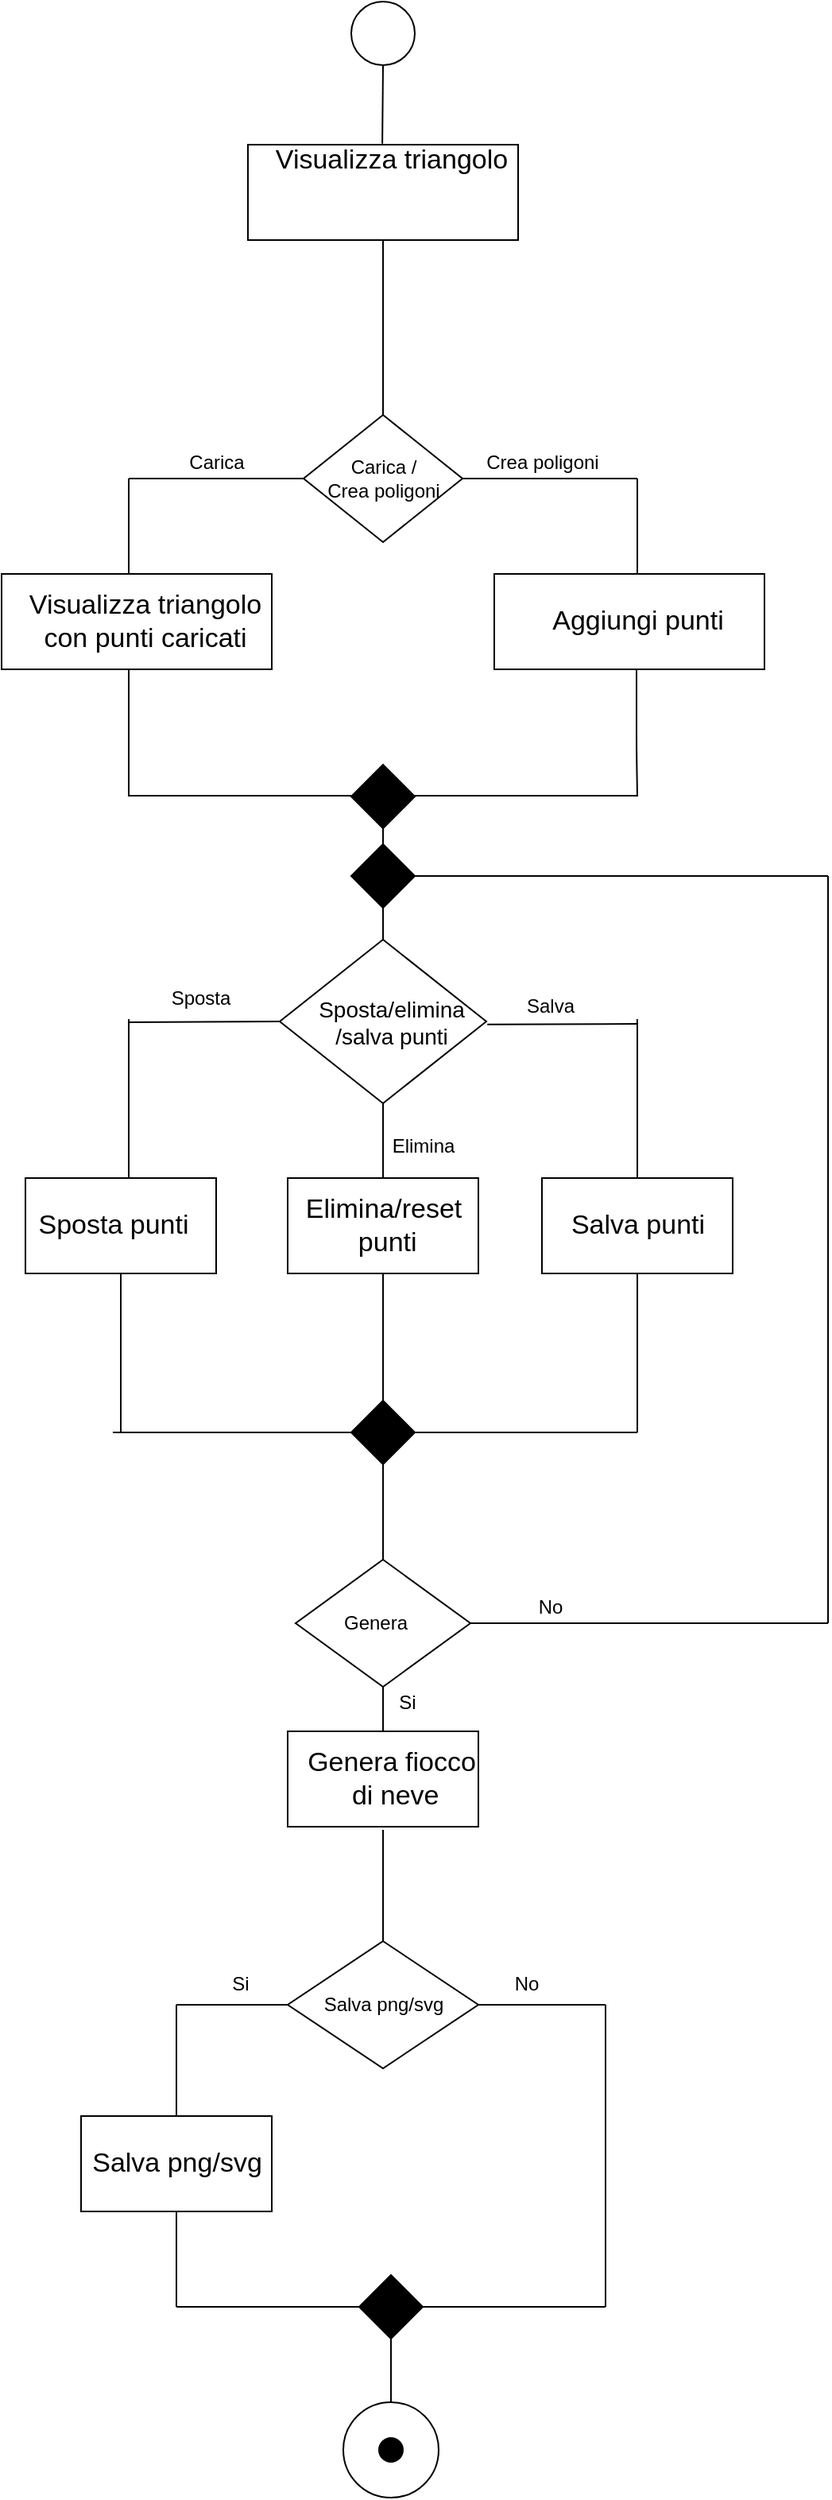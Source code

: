 <mxfile version="12.4.1" type="device" pages="1"><diagram id="XmvkfAtZ6qO05yQJNTPK" name="Page-1"><mxGraphModel dx="1038" dy="548" grid="1" gridSize="10" guides="1" tooltips="1" connect="1" arrows="1" fold="1" page="1" pageScale="1" pageWidth="827" pageHeight="1169" math="0" shadow="0"><root><mxCell id="0"/><mxCell id="1" parent="0"/><mxCell id="49J5L3dERmYPHwgBd9uz-25" value="" style="rounded=0;whiteSpace=wrap;html=1;" vertex="1" parent="1"><mxGeometry x="160" y="380" width="170" height="60" as="geometry"/></mxCell><mxCell id="49J5L3dERmYPHwgBd9uz-40" value="" style="rounded=0;whiteSpace=wrap;html=1;" vertex="1" parent="1"><mxGeometry x="470" y="380" width="170" height="60" as="geometry"/></mxCell><mxCell id="49J5L3dERmYPHwgBd9uz-6" value="" style="endArrow=none;html=1;entryX=0.5;entryY=1;entryDx=0;entryDy=0;" edge="1" parent="1"><mxGeometry width="50" height="50" relative="1" as="geometry"><mxPoint x="400" y="280" as="sourcePoint"/><mxPoint x="400" y="150" as="targetPoint"/><Array as="points"/></mxGeometry></mxCell><mxCell id="49J5L3dERmYPHwgBd9uz-7" value="" style="rhombus;whiteSpace=wrap;html=1;direction=south;" vertex="1" parent="1"><mxGeometry x="350" y="280" width="100" height="80" as="geometry"/></mxCell><mxCell id="49J5L3dERmYPHwgBd9uz-8" value="Carica /&lt;br&gt;Crea poligoni" style="text;html=1;align=center;verticalAlign=middle;resizable=0;points=[];;autosize=1;" vertex="1" parent="1"><mxGeometry x="360" y="305" width="80" height="30" as="geometry"/></mxCell><mxCell id="49J5L3dERmYPHwgBd9uz-13" value="" style="endArrow=none;html=1;exitX=0.5;exitY=0;exitDx=0;exitDy=0;" edge="1" parent="1" source="49J5L3dERmYPHwgBd9uz-7"><mxGeometry width="50" height="50" relative="1" as="geometry"><mxPoint x="510" y="360" as="sourcePoint"/><mxPoint x="560" y="320" as="targetPoint"/></mxGeometry></mxCell><mxCell id="49J5L3dERmYPHwgBd9uz-14" value="Carica" style="text;html=1;align=center;verticalAlign=middle;resizable=0;points=[];;autosize=1;" vertex="1" parent="1"><mxGeometry x="270" y="300" width="50" height="20" as="geometry"/></mxCell><mxCell id="49J5L3dERmYPHwgBd9uz-15" value="Crea poligoni" style="text;html=1;align=center;verticalAlign=middle;resizable=0;points=[];;autosize=1;" vertex="1" parent="1"><mxGeometry x="460" y="300" width="80" height="20" as="geometry"/></mxCell><mxCell id="49J5L3dERmYPHwgBd9uz-16" value="" style="endArrow=none;html=1;entryX=0.5;entryY=1;entryDx=0;entryDy=0;" edge="1" parent="1" target="49J5L3dERmYPHwgBd9uz-7"><mxGeometry width="50" height="50" relative="1" as="geometry"><mxPoint x="240" y="320" as="sourcePoint"/><mxPoint x="260" y="310" as="targetPoint"/></mxGeometry></mxCell><mxCell id="49J5L3dERmYPHwgBd9uz-19" value="" style="endArrow=none;html=1;" edge="1" parent="1"><mxGeometry width="50" height="50" relative="1" as="geometry"><mxPoint x="240" y="380" as="sourcePoint"/><mxPoint x="240" y="320" as="targetPoint"/></mxGeometry></mxCell><mxCell id="49J5L3dERmYPHwgBd9uz-23" value="" style="rounded=0;whiteSpace=wrap;html=1;" vertex="1" parent="1"><mxGeometry x="315" y="110" width="170" height="60" as="geometry"/></mxCell><mxCell id="49J5L3dERmYPHwgBd9uz-24" value="&lt;font style=&quot;font-size: 17px&quot;&gt;Visualizza triangolo&lt;br&gt;con punti caricati&lt;br&gt;&lt;/font&gt;" style="text;html=1;align=center;verticalAlign=middle;resizable=0;points=[];;autosize=1;" vertex="1" parent="1"><mxGeometry x="170" y="395" width="160" height="30" as="geometry"/></mxCell><mxCell id="49J5L3dERmYPHwgBd9uz-26" value="" style="endArrow=none;html=1;" edge="1" parent="1"><mxGeometry width="50" height="50" relative="1" as="geometry"><mxPoint x="560" y="380" as="sourcePoint"/><mxPoint x="560" y="320" as="targetPoint"/></mxGeometry></mxCell><mxCell id="49J5L3dERmYPHwgBd9uz-5" value="&lt;font style=&quot;font-size: 17px&quot;&gt;Visualizza triangolo&lt;/font&gt;" style="text;html=1;align=center;verticalAlign=middle;resizable=0;points=[];;autosize=1;" vertex="1" parent="1"><mxGeometry x="325" y="110" width="160" height="20" as="geometry"/></mxCell><mxCell id="49J5L3dERmYPHwgBd9uz-41" value="&lt;font style=&quot;font-size: 17px&quot;&gt;Aggiungi punti&lt;/font&gt;" style="text;html=1;align=center;verticalAlign=middle;resizable=0;points=[];;autosize=1;" vertex="1" parent="1"><mxGeometry x="500" y="400" width="120" height="20" as="geometry"/></mxCell><mxCell id="49J5L3dERmYPHwgBd9uz-45" value="" style="endArrow=none;html=1;" edge="1" parent="1"><mxGeometry width="50" height="50" relative="1" as="geometry"><mxPoint x="560" y="520" as="sourcePoint"/><mxPoint x="559.5" y="440" as="targetPoint"/><Array as="points"><mxPoint x="559.5" y="490"/></Array></mxGeometry></mxCell><mxCell id="49J5L3dERmYPHwgBd9uz-46" value="" style="endArrow=none;html=1;" edge="1" parent="1"><mxGeometry width="50" height="50" relative="1" as="geometry"><mxPoint x="240" y="520" as="sourcePoint"/><mxPoint x="240" y="440" as="targetPoint"/><Array as="points"><mxPoint x="240" y="490"/></Array></mxGeometry></mxCell><mxCell id="49J5L3dERmYPHwgBd9uz-47" value="" style="endArrow=none;html=1;" edge="1" parent="1"><mxGeometry width="50" height="50" relative="1" as="geometry"><mxPoint x="240" y="519.5" as="sourcePoint"/><mxPoint x="380" y="519.5" as="targetPoint"/></mxGeometry></mxCell><mxCell id="49J5L3dERmYPHwgBd9uz-48" value="" style="endArrow=none;html=1;" edge="1" parent="1"><mxGeometry width="50" height="50" relative="1" as="geometry"><mxPoint x="420.0" y="519.5" as="sourcePoint"/><mxPoint x="560" y="519.5" as="targetPoint"/></mxGeometry></mxCell><mxCell id="49J5L3dERmYPHwgBd9uz-49" value="" style="rhombus;whiteSpace=wrap;html=1;fillColor=#000000;" vertex="1" parent="1"><mxGeometry x="380" y="500" width="40" height="40" as="geometry"/></mxCell><mxCell id="49J5L3dERmYPHwgBd9uz-50" value="" style="endArrow=none;html=1;entryX=0.5;entryY=1;entryDx=0;entryDy=0;" edge="1" parent="1" target="49J5L3dERmYPHwgBd9uz-49"><mxGeometry width="50" height="50" relative="1" as="geometry"><mxPoint x="400" y="630" as="sourcePoint"/><mxPoint x="410" y="630" as="targetPoint"/></mxGeometry></mxCell><mxCell id="49J5L3dERmYPHwgBd9uz-52" value="" style="rhombus;whiteSpace=wrap;html=1;direction=south;" vertex="1" parent="1"><mxGeometry x="335" y="610" width="130" height="103" as="geometry"/></mxCell><mxCell id="49J5L3dERmYPHwgBd9uz-53" value="&lt;font style=&quot;font-size: 14px&quot;&gt;Sposta/elimina&lt;br&gt;/salva punti&lt;/font&gt;" style="text;html=1;align=center;verticalAlign=middle;resizable=0;points=[];;autosize=1;" vertex="1" parent="1"><mxGeometry x="350" y="646.5" width="110" height="30" as="geometry"/></mxCell><mxCell id="49J5L3dERmYPHwgBd9uz-54" value="" style="endArrow=none;html=1;entryX=0.5;entryY=1;entryDx=0;entryDy=0;" edge="1" parent="1" target="49J5L3dERmYPHwgBd9uz-52"><mxGeometry width="50" height="50" relative="1" as="geometry"><mxPoint x="240" y="662" as="sourcePoint"/><mxPoint x="380" y="720" as="targetPoint"/></mxGeometry></mxCell><mxCell id="49J5L3dERmYPHwgBd9uz-55" value="" style="endArrow=none;html=1;exitX=1.051;exitY=0.564;exitDx=0;exitDy=0;exitPerimeter=0;" edge="1" parent="1" source="49J5L3dERmYPHwgBd9uz-53"><mxGeometry width="50" height="50" relative="1" as="geometry"><mxPoint x="520" y="690" as="sourcePoint"/><mxPoint x="560" y="663" as="targetPoint"/></mxGeometry></mxCell><mxCell id="49J5L3dERmYPHwgBd9uz-56" value="" style="endArrow=none;html=1;" edge="1" parent="1"><mxGeometry width="50" height="50" relative="1" as="geometry"><mxPoint x="240" y="760" as="sourcePoint"/><mxPoint x="240" y="660" as="targetPoint"/></mxGeometry></mxCell><mxCell id="49J5L3dERmYPHwgBd9uz-57" value="" style="endArrow=none;html=1;" edge="1" parent="1"><mxGeometry width="50" height="50" relative="1" as="geometry"><mxPoint x="560" y="760" as="sourcePoint"/><mxPoint x="560" y="660" as="targetPoint"/></mxGeometry></mxCell><mxCell id="49J5L3dERmYPHwgBd9uz-58" value="" style="rounded=0;whiteSpace=wrap;html=1;" vertex="1" parent="1"><mxGeometry x="175" y="760" width="120" height="60" as="geometry"/></mxCell><mxCell id="49J5L3dERmYPHwgBd9uz-59" value="&lt;font style=&quot;font-size: 17px&quot;&gt;Sposta punti&lt;/font&gt;" style="text;html=1;align=center;verticalAlign=middle;resizable=0;points=[];;autosize=1;" vertex="1" parent="1"><mxGeometry x="175" y="780" width="110" height="20" as="geometry"/></mxCell><mxCell id="49J5L3dERmYPHwgBd9uz-60" value="Sposta" style="text;html=1;align=center;verticalAlign=middle;resizable=0;points=[];;autosize=1;" vertex="1" parent="1"><mxGeometry x="260" y="636.5" width="50" height="20" as="geometry"/></mxCell><mxCell id="49J5L3dERmYPHwgBd9uz-63" value="" style="endArrow=none;html=1;entryX=1;entryY=0.5;entryDx=0;entryDy=0;" edge="1" parent="1" target="49J5L3dERmYPHwgBd9uz-52"><mxGeometry width="50" height="50" relative="1" as="geometry"><mxPoint x="400" y="760" as="sourcePoint"/><mxPoint x="420" y="730" as="targetPoint"/></mxGeometry></mxCell><mxCell id="49J5L3dERmYPHwgBd9uz-64" value="" style="rounded=0;whiteSpace=wrap;html=1;" vertex="1" parent="1"><mxGeometry x="340" y="760" width="120" height="60" as="geometry"/></mxCell><mxCell id="49J5L3dERmYPHwgBd9uz-65" value="" style="rounded=0;whiteSpace=wrap;html=1;" vertex="1" parent="1"><mxGeometry x="500" y="760" width="120" height="60" as="geometry"/></mxCell><mxCell id="49J5L3dERmYPHwgBd9uz-66" value="&lt;font style=&quot;font-size: 17px&quot;&gt;Elimina/reset&lt;br&gt;&amp;nbsp;punti&lt;/font&gt;" style="text;html=1;align=center;verticalAlign=middle;resizable=0;points=[];;autosize=1;" vertex="1" parent="1"><mxGeometry x="345" y="775" width="110" height="30" as="geometry"/></mxCell><mxCell id="49J5L3dERmYPHwgBd9uz-67" value="&lt;font style=&quot;font-size: 17px&quot;&gt;Salva punti&lt;/font&gt;" style="text;html=1;align=center;verticalAlign=middle;resizable=0;points=[];;autosize=1;" vertex="1" parent="1"><mxGeometry x="510" y="780" width="100" height="20" as="geometry"/></mxCell><mxCell id="49J5L3dERmYPHwgBd9uz-68" value="" style="endArrow=none;html=1;entryX=0.5;entryY=1;entryDx=0;entryDy=0;" edge="1" parent="1" target="49J5L3dERmYPHwgBd9uz-58"><mxGeometry width="50" height="50" relative="1" as="geometry"><mxPoint x="235" y="920" as="sourcePoint"/><mxPoint x="260" y="890" as="targetPoint"/></mxGeometry></mxCell><mxCell id="49J5L3dERmYPHwgBd9uz-69" value="" style="endArrow=none;html=1;entryX=0.5;entryY=1;entryDx=0;entryDy=0;" edge="1" parent="1" target="49J5L3dERmYPHwgBd9uz-65"><mxGeometry width="50" height="50" relative="1" as="geometry"><mxPoint x="560" y="920" as="sourcePoint"/><mxPoint x="570" y="840" as="targetPoint"/></mxGeometry></mxCell><mxCell id="49J5L3dERmYPHwgBd9uz-70" value="" style="endArrow=none;html=1;entryX=0.5;entryY=1;entryDx=0;entryDy=0;exitX=0.5;exitY=0;exitDx=0;exitDy=0;" edge="1" parent="1" source="49J5L3dERmYPHwgBd9uz-73" target="49J5L3dERmYPHwgBd9uz-64"><mxGeometry width="50" height="50" relative="1" as="geometry"><mxPoint x="400" y="880" as="sourcePoint"/><mxPoint x="410" y="880" as="targetPoint"/></mxGeometry></mxCell><mxCell id="49J5L3dERmYPHwgBd9uz-71" value="" style="endArrow=none;html=1;entryX=0;entryY=0.5;entryDx=0;entryDy=0;" edge="1" parent="1" target="49J5L3dERmYPHwgBd9uz-73"><mxGeometry width="50" height="50" relative="1" as="geometry"><mxPoint x="230" y="920" as="sourcePoint"/><mxPoint x="360" y="920" as="targetPoint"/></mxGeometry></mxCell><mxCell id="49J5L3dERmYPHwgBd9uz-72" value="" style="endArrow=none;html=1;exitX=1;exitY=0.5;exitDx=0;exitDy=0;" edge="1" parent="1" source="49J5L3dERmYPHwgBd9uz-73"><mxGeometry width="50" height="50" relative="1" as="geometry"><mxPoint x="440" y="920" as="sourcePoint"/><mxPoint x="560" y="920" as="targetPoint"/></mxGeometry></mxCell><mxCell id="49J5L3dERmYPHwgBd9uz-73" value="" style="rhombus;whiteSpace=wrap;html=1;fillColor=#000000;" vertex="1" parent="1"><mxGeometry x="380" y="900" width="40" height="40" as="geometry"/></mxCell><mxCell id="49J5L3dERmYPHwgBd9uz-74" value="Elimina" style="text;html=1;align=center;verticalAlign=middle;resizable=0;points=[];;autosize=1;" vertex="1" parent="1"><mxGeometry x="400" y="730" width="50" height="20" as="geometry"/></mxCell><mxCell id="49J5L3dERmYPHwgBd9uz-75" value="Salva" style="text;html=1;align=center;verticalAlign=middle;resizable=0;points=[];;autosize=1;" vertex="1" parent="1"><mxGeometry x="485" y="641.5" width="40" height="20" as="geometry"/></mxCell><mxCell id="49J5L3dERmYPHwgBd9uz-76" value="" style="rhombus;whiteSpace=wrap;html=1;fillColor=#000000;" vertex="1" parent="1"><mxGeometry x="380" y="550" width="40" height="40" as="geometry"/></mxCell><mxCell id="49J5L3dERmYPHwgBd9uz-77" value="" style="endArrow=none;html=1;exitX=1;exitY=0.5;exitDx=0;exitDy=0;" edge="1" parent="1" source="49J5L3dERmYPHwgBd9uz-76"><mxGeometry width="50" height="50" relative="1" as="geometry"><mxPoint x="530" y="610" as="sourcePoint"/><mxPoint x="680" y="570" as="targetPoint"/></mxGeometry></mxCell><mxCell id="49J5L3dERmYPHwgBd9uz-78" value="" style="endArrow=none;html=1;" edge="1" parent="1"><mxGeometry width="50" height="50" relative="1" as="geometry"><mxPoint x="680" y="1040" as="sourcePoint"/><mxPoint x="680" y="570" as="targetPoint"/></mxGeometry></mxCell><mxCell id="49J5L3dERmYPHwgBd9uz-79" value="" style="endArrow=none;html=1;entryX=0.5;entryY=1;entryDx=0;entryDy=0;" edge="1" parent="1" target="49J5L3dERmYPHwgBd9uz-73"><mxGeometry width="50" height="50" relative="1" as="geometry"><mxPoint x="400" y="1000" as="sourcePoint"/><mxPoint x="410" y="990" as="targetPoint"/></mxGeometry></mxCell><mxCell id="49J5L3dERmYPHwgBd9uz-80" value="" style="rhombus;whiteSpace=wrap;html=1;" vertex="1" parent="1"><mxGeometry x="345" y="1000" width="110" height="80" as="geometry"/></mxCell><mxCell id="49J5L3dERmYPHwgBd9uz-81" value="Genera" style="text;html=1;align=center;verticalAlign=middle;resizable=0;points=[];;autosize=1;" vertex="1" parent="1"><mxGeometry x="370" y="1030" width="50" height="20" as="geometry"/></mxCell><mxCell id="49J5L3dERmYPHwgBd9uz-83" value="" style="endArrow=none;html=1;exitX=1;exitY=0.5;exitDx=0;exitDy=0;" edge="1" parent="1" source="49J5L3dERmYPHwgBd9uz-80"><mxGeometry width="50" height="50" relative="1" as="geometry"><mxPoint x="460" y="1040" as="sourcePoint"/><mxPoint x="680" y="1040" as="targetPoint"/></mxGeometry></mxCell><mxCell id="49J5L3dERmYPHwgBd9uz-84" value="No" style="text;html=1;align=center;verticalAlign=middle;resizable=0;points=[];;autosize=1;" vertex="1" parent="1"><mxGeometry x="490" y="1020" width="30" height="20" as="geometry"/></mxCell><mxCell id="49J5L3dERmYPHwgBd9uz-86" value="" style="endArrow=none;html=1;entryX=0.5;entryY=1;entryDx=0;entryDy=0;" edge="1" parent="1" target="49J5L3dERmYPHwgBd9uz-80"><mxGeometry width="50" height="50" relative="1" as="geometry"><mxPoint x="400" y="1120" as="sourcePoint"/><mxPoint x="290" y="1080" as="targetPoint"/></mxGeometry></mxCell><mxCell id="49J5L3dERmYPHwgBd9uz-87" value="" style="rounded=0;whiteSpace=wrap;html=1;" vertex="1" parent="1"><mxGeometry x="340" y="1108" width="120" height="60" as="geometry"/></mxCell><mxCell id="49J5L3dERmYPHwgBd9uz-88" value="&lt;font style=&quot;font-size: 17px&quot;&gt;Genera fiocco&lt;br&gt;&amp;nbsp;di neve&lt;/font&gt;" style="text;html=1;align=center;verticalAlign=middle;resizable=0;points=[];;autosize=1;" vertex="1" parent="1"><mxGeometry x="345" y="1123" width="120" height="30" as="geometry"/></mxCell><mxCell id="49J5L3dERmYPHwgBd9uz-89" value="Si" style="text;html=1;align=center;verticalAlign=middle;resizable=0;points=[];;autosize=1;" vertex="1" parent="1"><mxGeometry x="400" y="1080" width="30" height="20" as="geometry"/></mxCell><mxCell id="49J5L3dERmYPHwgBd9uz-90" value="" style="endArrow=none;html=1;" edge="1" parent="1"><mxGeometry width="50" height="50" relative="1" as="geometry"><mxPoint x="400" y="1170" as="sourcePoint"/><mxPoint x="400" y="1240" as="targetPoint"/></mxGeometry></mxCell><mxCell id="49J5L3dERmYPHwgBd9uz-91" value="" style="rhombus;whiteSpace=wrap;html=1;" vertex="1" parent="1"><mxGeometry x="340" y="1240" width="120" height="80" as="geometry"/></mxCell><mxCell id="49J5L3dERmYPHwgBd9uz-92" value="Salva png/svg" style="text;html=1;align=center;verticalAlign=middle;resizable=0;points=[];;autosize=1;" vertex="1" parent="1"><mxGeometry x="355" y="1270" width="90" height="20" as="geometry"/></mxCell><mxCell id="49J5L3dERmYPHwgBd9uz-93" value="" style="ellipse;whiteSpace=wrap;html=1;aspect=fixed;" vertex="1" parent="1"><mxGeometry x="380" y="20" width="40" height="40" as="geometry"/></mxCell><mxCell id="49J5L3dERmYPHwgBd9uz-94" value="" style="endArrow=none;html=1;exitX=0.5;exitY=1;exitDx=0;exitDy=0;entryX=0.466;entryY=-0.029;entryDx=0;entryDy=0;entryPerimeter=0;" edge="1" parent="1" source="49J5L3dERmYPHwgBd9uz-93" target="49J5L3dERmYPHwgBd9uz-5"><mxGeometry width="50" height="50" relative="1" as="geometry"><mxPoint x="500" y="50" as="sourcePoint"/><mxPoint x="404" y="110" as="targetPoint"/></mxGeometry></mxCell><mxCell id="49J5L3dERmYPHwgBd9uz-98" value="" style="ellipse;whiteSpace=wrap;html=1;aspect=fixed;" vertex="1" parent="1"><mxGeometry x="375" y="1530" width="60" height="60" as="geometry"/></mxCell><mxCell id="49J5L3dERmYPHwgBd9uz-99" value="" style="ellipse;whiteSpace=wrap;html=1;aspect=fixed;fillColor=#000000;" vertex="1" parent="1"><mxGeometry x="397.5" y="1552.5" width="15" height="15" as="geometry"/></mxCell><mxCell id="49J5L3dERmYPHwgBd9uz-106" value="" style="endArrow=none;html=1;entryX=0;entryY=0.5;entryDx=0;entryDy=0;" edge="1" parent="1" target="49J5L3dERmYPHwgBd9uz-91"><mxGeometry width="50" height="50" relative="1" as="geometry"><mxPoint x="270" y="1280" as="sourcePoint"/><mxPoint x="290" y="1280" as="targetPoint"/></mxGeometry></mxCell><mxCell id="49J5L3dERmYPHwgBd9uz-107" value="" style="endArrow=none;html=1;" edge="1" parent="1"><mxGeometry width="50" height="50" relative="1" as="geometry"><mxPoint x="270" y="1360" as="sourcePoint"/><mxPoint x="270" y="1280" as="targetPoint"/></mxGeometry></mxCell><mxCell id="49J5L3dERmYPHwgBd9uz-108" value="" style="rounded=0;whiteSpace=wrap;html=1;" vertex="1" parent="1"><mxGeometry x="210" y="1350" width="120" height="60" as="geometry"/></mxCell><mxCell id="49J5L3dERmYPHwgBd9uz-109" value="&lt;font style=&quot;font-size: 17px&quot;&gt;Salva png/svg&lt;/font&gt;" style="text;html=1;align=center;verticalAlign=middle;resizable=0;points=[];;autosize=1;" vertex="1" parent="1"><mxGeometry x="210" y="1370" width="120" height="20" as="geometry"/></mxCell><mxCell id="49J5L3dERmYPHwgBd9uz-110" value="" style="endArrow=none;html=1;exitX=1;exitY=0.5;exitDx=0;exitDy=0;" edge="1" parent="1" source="49J5L3dERmYPHwgBd9uz-91"><mxGeometry width="50" height="50" relative="1" as="geometry"><mxPoint x="490" y="1330" as="sourcePoint"/><mxPoint x="540" y="1280" as="targetPoint"/></mxGeometry></mxCell><mxCell id="49J5L3dERmYPHwgBd9uz-111" value="" style="endArrow=none;html=1;exitX=0.5;exitY=1;exitDx=0;exitDy=0;" edge="1" parent="1" source="49J5L3dERmYPHwgBd9uz-108"><mxGeometry width="50" height="50" relative="1" as="geometry"><mxPoint x="370" y="1460" as="sourcePoint"/><mxPoint x="270" y="1470" as="targetPoint"/></mxGeometry></mxCell><mxCell id="49J5L3dERmYPHwgBd9uz-112" value="" style="endArrow=none;html=1;entryX=0.125;entryY=0.5;entryDx=0;entryDy=0;entryPerimeter=0;" edge="1" parent="1" target="49J5L3dERmYPHwgBd9uz-115"><mxGeometry width="50" height="50" relative="1" as="geometry"><mxPoint x="270" y="1470" as="sourcePoint"/><mxPoint x="380" y="1470" as="targetPoint"/></mxGeometry></mxCell><mxCell id="49J5L3dERmYPHwgBd9uz-113" value="" style="endArrow=none;html=1;" edge="1" parent="1"><mxGeometry width="50" height="50" relative="1" as="geometry"><mxPoint x="540" y="1470" as="sourcePoint"/><mxPoint x="540" y="1280" as="targetPoint"/></mxGeometry></mxCell><mxCell id="49J5L3dERmYPHwgBd9uz-114" value="" style="endArrow=none;html=1;" edge="1" parent="1"><mxGeometry width="50" height="50" relative="1" as="geometry"><mxPoint x="420" y="1470" as="sourcePoint"/><mxPoint x="540" y="1470" as="targetPoint"/></mxGeometry></mxCell><mxCell id="49J5L3dERmYPHwgBd9uz-115" value="" style="rhombus;whiteSpace=wrap;html=1;fillColor=#000000;" vertex="1" parent="1"><mxGeometry x="385" y="1450" width="40" height="40" as="geometry"/></mxCell><mxCell id="49J5L3dERmYPHwgBd9uz-118" value="" style="endArrow=none;html=1;entryX=0.5;entryY=1;entryDx=0;entryDy=0;exitX=0.5;exitY=0;exitDx=0;exitDy=0;" edge="1" parent="1" source="49J5L3dERmYPHwgBd9uz-98" target="49J5L3dERmYPHwgBd9uz-115"><mxGeometry width="50" height="50" relative="1" as="geometry"><mxPoint x="380" y="1550" as="sourcePoint"/><mxPoint x="430" y="1500" as="targetPoint"/></mxGeometry></mxCell><mxCell id="49J5L3dERmYPHwgBd9uz-119" value="Si" style="text;html=1;align=center;verticalAlign=middle;resizable=0;points=[];;autosize=1;" vertex="1" parent="1"><mxGeometry x="295" y="1257" width="30" height="20" as="geometry"/></mxCell><mxCell id="49J5L3dERmYPHwgBd9uz-120" value="No" style="text;html=1;align=center;verticalAlign=middle;resizable=0;points=[];;autosize=1;" vertex="1" parent="1"><mxGeometry x="475" y="1257" width="30" height="20" as="geometry"/></mxCell></root></mxGraphModel></diagram></mxfile>
